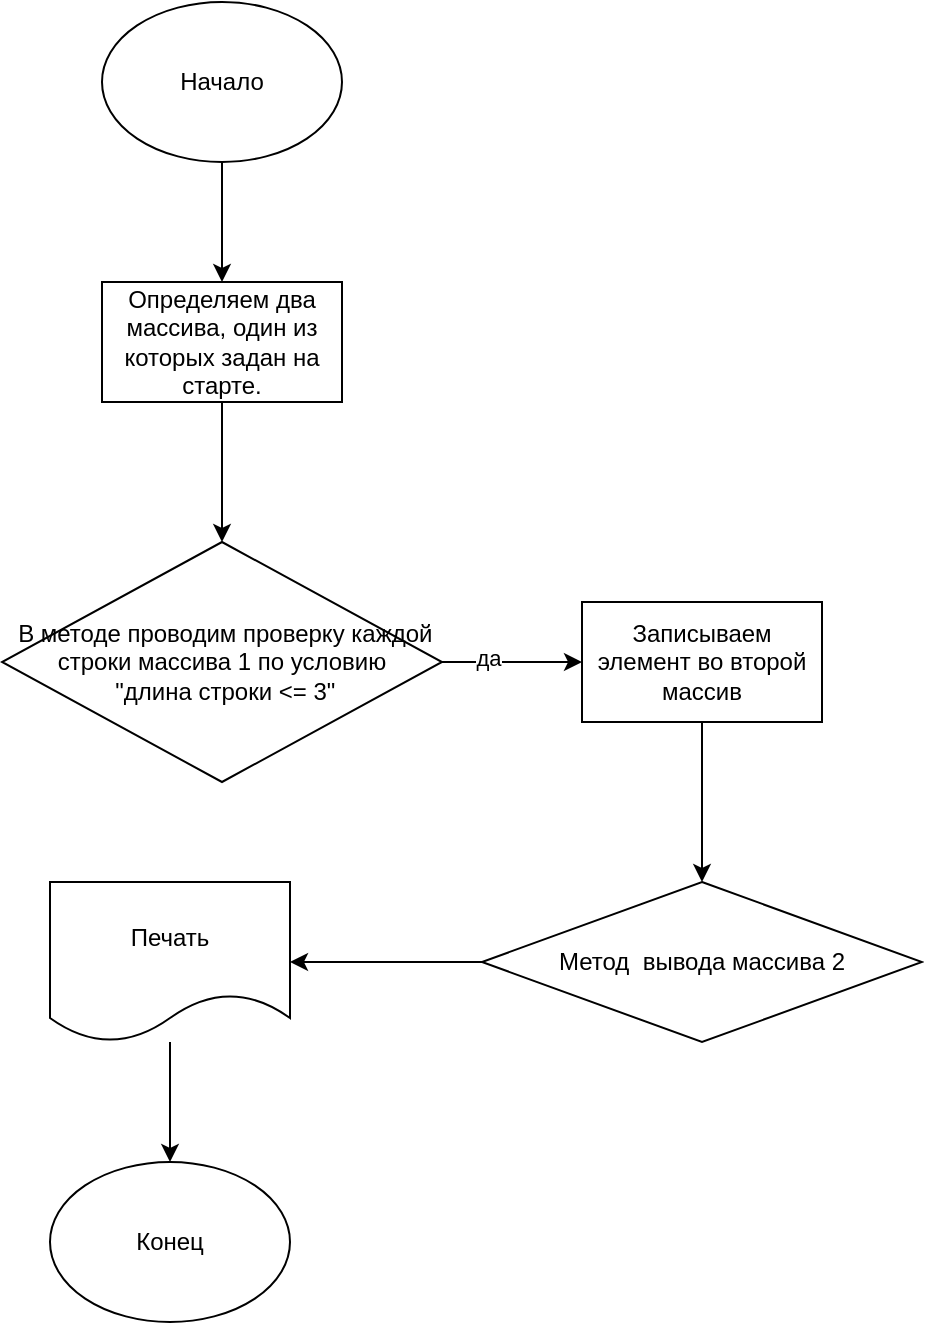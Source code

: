 <mxfile version="20.8.16" type="device"><diagram id="C5RBs43oDa-KdzZeNtuy" name="Page-1"><mxGraphModel dx="864" dy="516" grid="1" gridSize="10" guides="1" tooltips="1" connect="1" arrows="1" fold="1" page="1" pageScale="1" pageWidth="827" pageHeight="1169" math="0" shadow="0"><root><mxCell id="WIyWlLk6GJQsqaUBKTNV-0"/><mxCell id="WIyWlLk6GJQsqaUBKTNV-1" parent="WIyWlLk6GJQsqaUBKTNV-0"/><mxCell id="OSTvItszzq9nUmxkB_py-3" value="" style="edgeStyle=orthogonalEdgeStyle;rounded=0;orthogonalLoop=1;jettySize=auto;html=1;" edge="1" parent="WIyWlLk6GJQsqaUBKTNV-1" source="OSTvItszzq9nUmxkB_py-0" target="OSTvItszzq9nUmxkB_py-2"><mxGeometry relative="1" as="geometry"/></mxCell><mxCell id="OSTvItszzq9nUmxkB_py-0" value="Начало" style="ellipse;whiteSpace=wrap;html=1;" vertex="1" parent="WIyWlLk6GJQsqaUBKTNV-1"><mxGeometry x="380" y="40" width="120" height="80" as="geometry"/></mxCell><mxCell id="OSTvItszzq9nUmxkB_py-5" value="" style="edgeStyle=orthogonalEdgeStyle;rounded=0;orthogonalLoop=1;jettySize=auto;html=1;" edge="1" parent="WIyWlLk6GJQsqaUBKTNV-1" source="OSTvItszzq9nUmxkB_py-2" target="OSTvItszzq9nUmxkB_py-4"><mxGeometry relative="1" as="geometry"/></mxCell><mxCell id="OSTvItszzq9nUmxkB_py-2" value="Определяем два массива, один из которых задан на старте." style="whiteSpace=wrap;html=1;" vertex="1" parent="WIyWlLk6GJQsqaUBKTNV-1"><mxGeometry x="380" y="180" width="120" height="60" as="geometry"/></mxCell><mxCell id="OSTvItszzq9nUmxkB_py-4" value="&amp;nbsp;В методе проводим проверку каждой &lt;br&gt;строки массива 1 по условию&lt;br&gt;&amp;nbsp;&quot;длина строки &amp;lt;= 3&quot;" style="rhombus;whiteSpace=wrap;html=1;" vertex="1" parent="WIyWlLk6GJQsqaUBKTNV-1"><mxGeometry x="330" y="310" width="220" height="120" as="geometry"/></mxCell><mxCell id="OSTvItszzq9nUmxkB_py-8" value="" style="edgeStyle=none;orthogonalLoop=1;jettySize=auto;html=1;rounded=0;" edge="1" parent="WIyWlLk6GJQsqaUBKTNV-1"><mxGeometry width="100" relative="1" as="geometry"><mxPoint x="550" y="370" as="sourcePoint"/><mxPoint x="620" y="370" as="targetPoint"/><Array as="points"/></mxGeometry></mxCell><mxCell id="OSTvItszzq9nUmxkB_py-21" value="да" style="edgeLabel;html=1;align=center;verticalAlign=middle;resizable=0;points=[];" vertex="1" connectable="0" parent="OSTvItszzq9nUmxkB_py-8"><mxGeometry x="-0.343" y="2" relative="1" as="geometry"><mxPoint as="offset"/></mxGeometry></mxCell><mxCell id="OSTvItszzq9nUmxkB_py-14" value="" style="edgeStyle=orthogonalEdgeStyle;rounded=0;orthogonalLoop=1;jettySize=auto;html=1;" edge="1" parent="WIyWlLk6GJQsqaUBKTNV-1" source="OSTvItszzq9nUmxkB_py-9" target="OSTvItszzq9nUmxkB_py-13"><mxGeometry relative="1" as="geometry"/></mxCell><mxCell id="OSTvItszzq9nUmxkB_py-9" value="Записываем элемент во второй массив" style="rounded=0;whiteSpace=wrap;html=1;" vertex="1" parent="WIyWlLk6GJQsqaUBKTNV-1"><mxGeometry x="620" y="340" width="120" height="60" as="geometry"/></mxCell><mxCell id="OSTvItszzq9nUmxkB_py-24" value="" style="edgeStyle=orthogonalEdgeStyle;rounded=0;orthogonalLoop=1;jettySize=auto;html=1;" edge="1" parent="WIyWlLk6GJQsqaUBKTNV-1" source="OSTvItszzq9nUmxkB_py-13" target="OSTvItszzq9nUmxkB_py-23"><mxGeometry relative="1" as="geometry"/></mxCell><mxCell id="OSTvItszzq9nUmxkB_py-13" value="Метод&amp;nbsp; вывода массива 2" style="rhombus;whiteSpace=wrap;html=1;rounded=0;" vertex="1" parent="WIyWlLk6GJQsqaUBKTNV-1"><mxGeometry x="570" y="480" width="220" height="80" as="geometry"/></mxCell><mxCell id="OSTvItszzq9nUmxkB_py-26" value="" style="edgeStyle=orthogonalEdgeStyle;rounded=0;orthogonalLoop=1;jettySize=auto;html=1;" edge="1" parent="WIyWlLk6GJQsqaUBKTNV-1" source="OSTvItszzq9nUmxkB_py-23" target="OSTvItszzq9nUmxkB_py-25"><mxGeometry relative="1" as="geometry"/></mxCell><mxCell id="OSTvItszzq9nUmxkB_py-23" value="Печать" style="shape=document;whiteSpace=wrap;html=1;boundedLbl=1;" vertex="1" parent="WIyWlLk6GJQsqaUBKTNV-1"><mxGeometry x="354" y="480" width="120" height="80" as="geometry"/></mxCell><mxCell id="OSTvItszzq9nUmxkB_py-25" value="Конец" style="ellipse;whiteSpace=wrap;html=1;" vertex="1" parent="WIyWlLk6GJQsqaUBKTNV-1"><mxGeometry x="354" y="620" width="120" height="80" as="geometry"/></mxCell></root></mxGraphModel></diagram></mxfile>